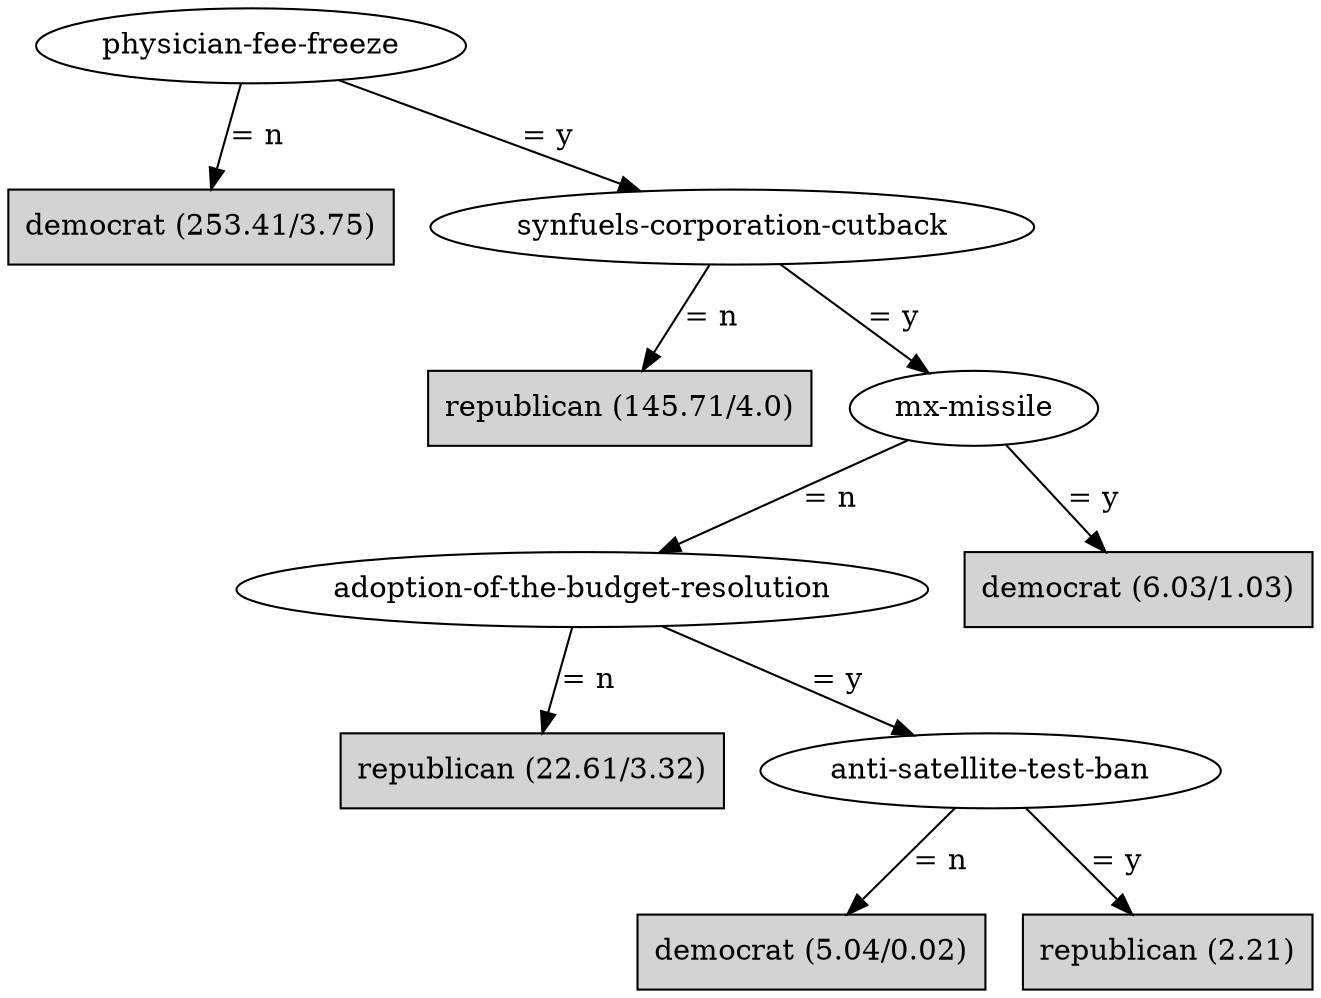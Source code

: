 digraph J48Tree {
N0 [label="physician-fee-freeze" ]
N0->N1 [label="= n"]
N1 [label="democrat (253.41/3.75)" shape=box style=filled ]
N0->N2 [label="= y"]
N2 [label="synfuels-corporation-cutback" ]
N2->N3 [label="= n"]
N3 [label="republican (145.71/4.0)" shape=box style=filled ]
N2->N4 [label="= y"]
N4 [label="mx-missile" ]
N4->N5 [label="= n"]
N5 [label="adoption-of-the-budget-resolution" ]
N5->N6 [label="= n"]
N6 [label="republican (22.61/3.32)" shape=box style=filled ]
N5->N7 [label="= y"]
N7 [label="anti-satellite-test-ban" ]
N7->N8 [label="= n"]
N8 [label="democrat (5.04/0.02)" shape=box style=filled ]
N7->N9 [label="= y"]
N9 [label="republican (2.21)" shape=box style=filled ]
N4->N10 [label="= y"]
N10 [label="democrat (6.03/1.03)" shape=box style=filled ]
}


